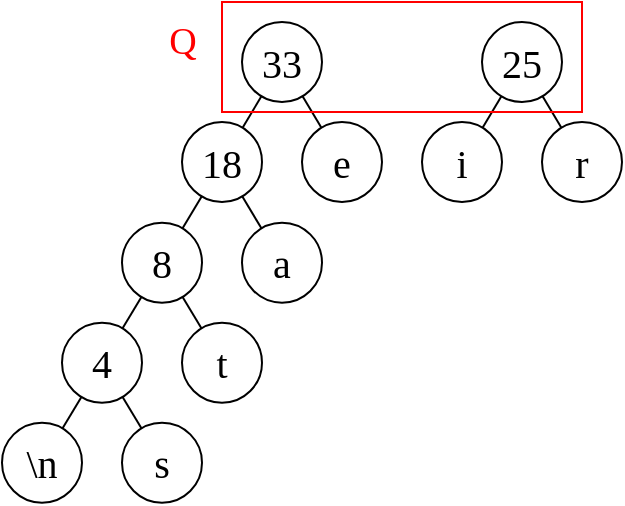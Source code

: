 <mxfile>
    <diagram id="6RMquCNI4bgg846hlDq-" name="第 1 页">
        <mxGraphModel dx="453" dy="254" grid="1" gridSize="10" guides="1" tooltips="1" connect="1" arrows="1" fold="1" page="1" pageScale="1" pageWidth="827" pageHeight="1169" math="0" shadow="0">
            <root>
                <mxCell id="0"/>
                <mxCell id="1" parent="0"/>
                <mxCell id="2" value="\n" style="ellipse;whiteSpace=wrap;html=1;fontSize=20;fontFamily=Times New Roman;" parent="1" vertex="1">
                    <mxGeometry x="120" y="520.32" width="40" height="40" as="geometry"/>
                </mxCell>
                <mxCell id="3" style="edgeStyle=none;html=1;fontSize=20;endArrow=none;endFill=0;fontFamily=Times New Roman;" parent="1" source="4" target="2" edge="1">
                    <mxGeometry relative="1" as="geometry">
                        <mxPoint x="140" y="510.32" as="sourcePoint"/>
                        <mxPoint x="150" y="530.32" as="targetPoint"/>
                    </mxGeometry>
                </mxCell>
                <mxCell id="4" value="4" style="ellipse;whiteSpace=wrap;html=1;fontSize=20;fontFamily=Times New Roman;" parent="1" vertex="1">
                    <mxGeometry x="150" y="470.32" width="40" height="40" as="geometry"/>
                </mxCell>
                <mxCell id="5" value="s" style="ellipse;whiteSpace=wrap;html=1;fontSize=20;fontFamily=Times New Roman;" parent="1" vertex="1">
                    <mxGeometry x="180" y="520.32" width="40" height="40" as="geometry"/>
                </mxCell>
                <mxCell id="6" style="edgeStyle=none;html=1;fontSize=20;endArrow=none;endFill=0;fontFamily=Times New Roman;" parent="1" source="4" target="5" edge="1">
                    <mxGeometry relative="1" as="geometry"/>
                </mxCell>
                <mxCell id="7" value="t" style="ellipse;whiteSpace=wrap;html=1;fontSize=20;fontFamily=Times New Roman;" parent="1" vertex="1">
                    <mxGeometry x="210" y="470.32" width="40" height="40" as="geometry"/>
                </mxCell>
                <mxCell id="8" value="a" style="ellipse;whiteSpace=wrap;html=1;fontSize=20;fontFamily=Times New Roman;" parent="1" vertex="1">
                    <mxGeometry x="240" y="420.32" width="40" height="40" as="geometry"/>
                </mxCell>
                <mxCell id="9" style="edgeStyle=none;html=1;fontSize=20;endArrow=none;endFill=0;fontFamily=Times New Roman;" parent="1" source="11" target="4" edge="1">
                    <mxGeometry relative="1" as="geometry"/>
                </mxCell>
                <mxCell id="10" style="edgeStyle=none;html=1;fontSize=20;endArrow=none;endFill=0;fontFamily=Times New Roman;" parent="1" source="11" target="7" edge="1">
                    <mxGeometry relative="1" as="geometry"/>
                </mxCell>
                <mxCell id="11" value="8" style="ellipse;whiteSpace=wrap;html=1;fontSize=20;fontFamily=Times New Roman;" parent="1" vertex="1">
                    <mxGeometry x="180" y="420.32" width="40" height="40" as="geometry"/>
                </mxCell>
                <mxCell id="12" value="i" style="ellipse;whiteSpace=wrap;html=1;fontSize=20;fontFamily=Times New Roman;" parent="1" vertex="1">
                    <mxGeometry x="330" y="370" width="40" height="40" as="geometry"/>
                </mxCell>
                <mxCell id="13" value="e" style="ellipse;whiteSpace=wrap;html=1;fontSize=20;fontFamily=Times New Roman;" parent="1" vertex="1">
                    <mxGeometry x="270" y="370" width="40" height="40" as="geometry"/>
                </mxCell>
                <mxCell id="14" value="r" style="ellipse;whiteSpace=wrap;html=1;fontSize=20;fontFamily=Times New Roman;" parent="1" vertex="1">
                    <mxGeometry x="390" y="370" width="40" height="40" as="geometry"/>
                </mxCell>
                <mxCell id="15" style="edgeStyle=none;html=1;fontSize=20;endArrow=none;endFill=0;fontFamily=Times New Roman;" parent="1" source="17" target="12" edge="1">
                    <mxGeometry relative="1" as="geometry"/>
                </mxCell>
                <mxCell id="16" style="edgeStyle=none;html=1;fontSize=20;endArrow=none;endFill=0;fontFamily=Times New Roman;" parent="1" source="17" target="14" edge="1">
                    <mxGeometry relative="1" as="geometry">
                        <mxPoint x="400" y="380" as="targetPoint"/>
                    </mxGeometry>
                </mxCell>
                <mxCell id="17" value="25" style="ellipse;whiteSpace=wrap;html=1;fontSize=20;fontFamily=Times New Roman;" parent="1" vertex="1">
                    <mxGeometry x="360" y="320" width="40" height="40" as="geometry"/>
                </mxCell>
                <mxCell id="18" style="edgeStyle=none;html=1;fontSize=20;endArrow=none;endFill=0;fontFamily=Times New Roman;" parent="1" source="20" target="11" edge="1">
                    <mxGeometry relative="1" as="geometry">
                        <mxPoint x="206.422" y="409.997" as="sourcePoint"/>
                    </mxGeometry>
                </mxCell>
                <mxCell id="19" style="edgeStyle=none;html=1;fontSize=20;endArrow=none;endFill=0;fontFamily=Times New Roman;" parent="1" source="20" target="8" edge="1">
                    <mxGeometry relative="1" as="geometry"/>
                </mxCell>
                <mxCell id="20" value="18" style="ellipse;whiteSpace=wrap;html=1;fontSize=20;fontFamily=Times New Roman;" parent="1" vertex="1">
                    <mxGeometry x="210" y="370" width="40" height="40" as="geometry"/>
                </mxCell>
                <mxCell id="21" style="edgeStyle=none;html=1;fontSize=20;endArrow=none;endFill=0;fontFamily=Times New Roman;" parent="1" source="23" target="20" edge="1">
                    <mxGeometry relative="1" as="geometry"/>
                </mxCell>
                <mxCell id="22" style="edgeStyle=none;html=1;fontSize=20;endArrow=none;endFill=0;fontFamily=Times New Roman;" parent="1" source="23" target="13" edge="1">
                    <mxGeometry relative="1" as="geometry">
                        <mxPoint x="240" y="330" as="targetPoint"/>
                    </mxGeometry>
                </mxCell>
                <mxCell id="23" value="33" style="ellipse;whiteSpace=wrap;html=1;fontSize=20;fontFamily=Times New Roman;" parent="1" vertex="1">
                    <mxGeometry x="240" y="320" width="40" height="40" as="geometry"/>
                </mxCell>
                <mxCell id="24" value="" style="rounded=0;whiteSpace=wrap;html=1;fillColor=none;fontColor=#F00;strokeColor=#FF0000;" vertex="1" parent="1">
                    <mxGeometry x="230" y="310" width="180" height="55" as="geometry"/>
                </mxCell>
                <mxCell id="25" value="Q" style="text;html=1;align=center;verticalAlign=middle;resizable=0;points=[];autosize=1;strokeColor=none;fillColor=none;fontSize=19;fontFamily=Times New Roman;fontColor=#F00;" vertex="1" parent="1">
                    <mxGeometry x="190" y="310" width="40" height="40" as="geometry"/>
                </mxCell>
            </root>
        </mxGraphModel>
    </diagram>
</mxfile>